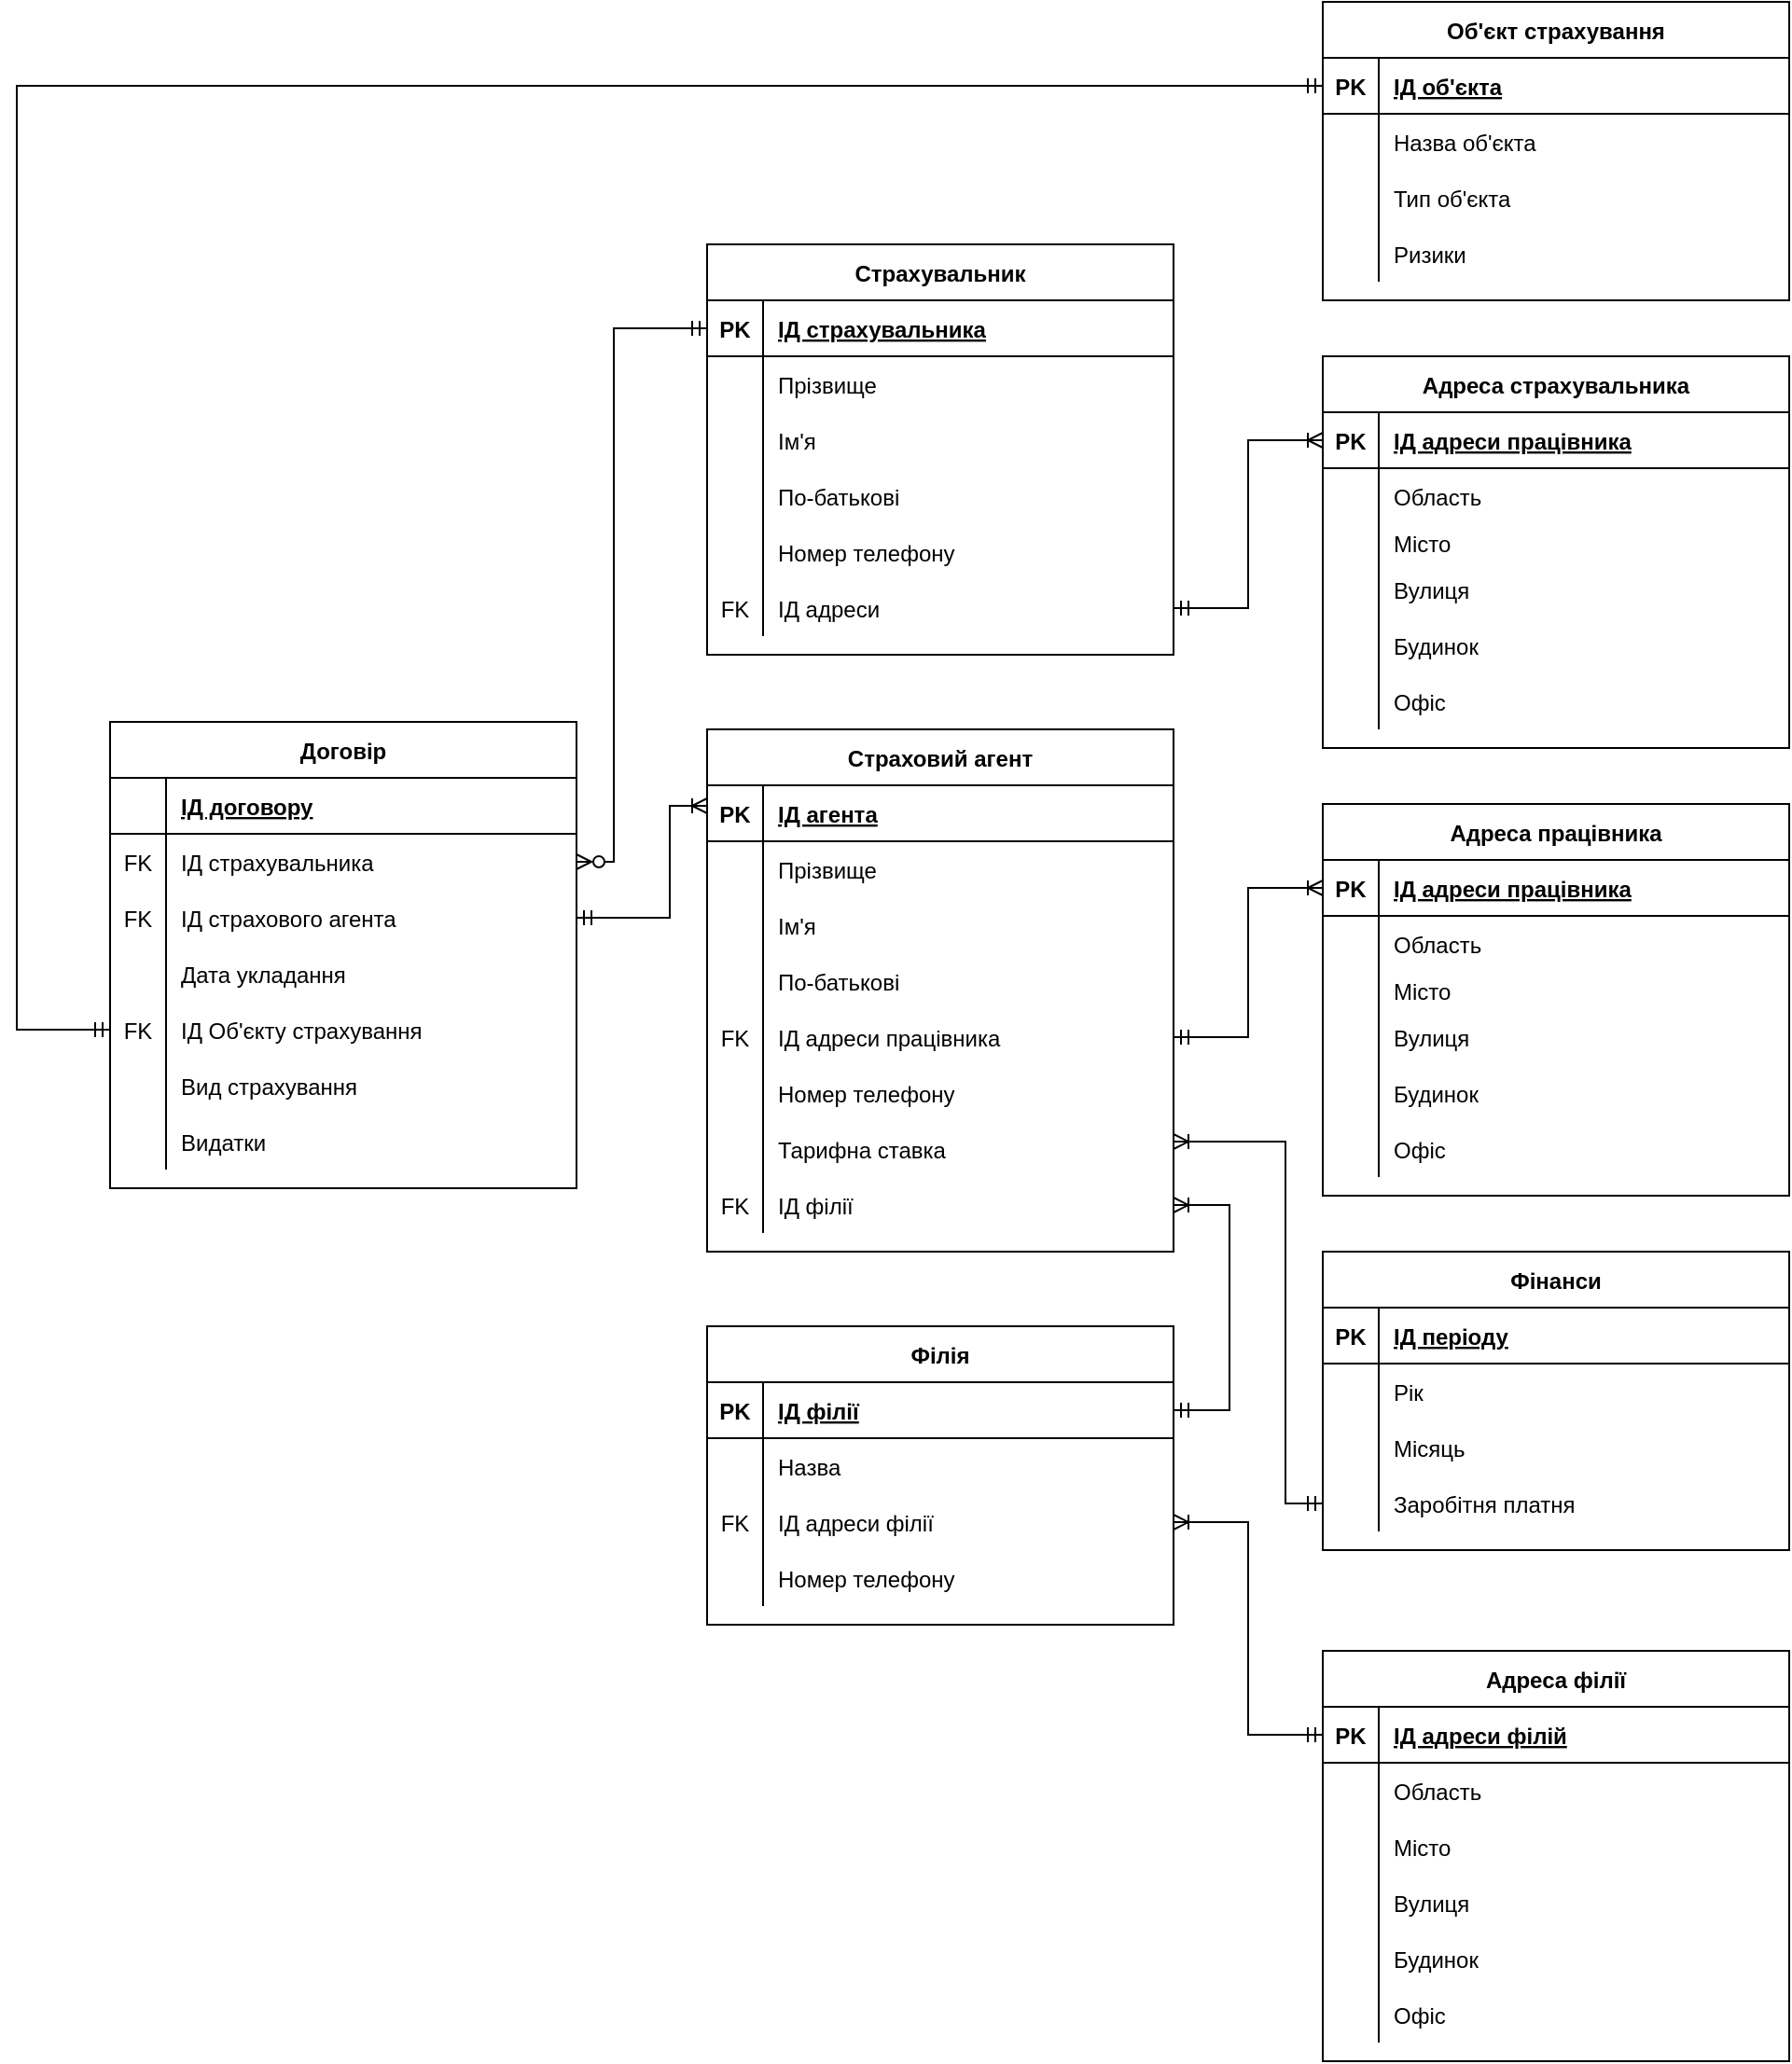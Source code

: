 <mxfile version="20.4.0" type="device"><diagram id="R2lEEEUBdFMjLlhIrx00" name="Page-1"><mxGraphModel dx="1580" dy="1936" grid="1" gridSize="10" guides="1" tooltips="1" connect="1" arrows="1" fold="1" page="1" pageScale="1" pageWidth="850" pageHeight="1100" math="0" shadow="0" extFonts="Permanent Marker^https://fonts.googleapis.com/css?family=Permanent+Marker"><root><mxCell id="0"/><mxCell id="1" parent="0"/><mxCell id="C-vyLk0tnHw3VtMMgP7b-2" value="Страховий агент" style="shape=table;startSize=30;container=1;collapsible=1;childLayout=tableLayout;fixedRows=1;rowLines=0;fontStyle=1;align=center;resizeLast=1;" parent="1" vertex="1"><mxGeometry x="540" y="70" width="250" height="280" as="geometry"><mxRectangle x="300" y="170" width="50" height="40" as="alternateBounds"/></mxGeometry></mxCell><mxCell id="C-vyLk0tnHw3VtMMgP7b-3" value="" style="shape=partialRectangle;collapsible=0;dropTarget=0;pointerEvents=0;fillColor=none;points=[[0,0.5],[1,0.5]];portConstraint=eastwest;top=0;left=0;right=0;bottom=1;" parent="C-vyLk0tnHw3VtMMgP7b-2" vertex="1"><mxGeometry y="30" width="250" height="30" as="geometry"/></mxCell><mxCell id="C-vyLk0tnHw3VtMMgP7b-4" value="PK" style="shape=partialRectangle;overflow=hidden;connectable=0;fillColor=none;top=0;left=0;bottom=0;right=0;fontStyle=1;" parent="C-vyLk0tnHw3VtMMgP7b-3" vertex="1"><mxGeometry width="30" height="30" as="geometry"><mxRectangle width="30" height="30" as="alternateBounds"/></mxGeometry></mxCell><mxCell id="C-vyLk0tnHw3VtMMgP7b-5" value="ІД агента" style="shape=partialRectangle;overflow=hidden;connectable=0;fillColor=none;top=0;left=0;bottom=0;right=0;align=left;spacingLeft=6;fontStyle=5;" parent="C-vyLk0tnHw3VtMMgP7b-3" vertex="1"><mxGeometry x="30" width="220" height="30" as="geometry"><mxRectangle width="220" height="30" as="alternateBounds"/></mxGeometry></mxCell><mxCell id="C-vyLk0tnHw3VtMMgP7b-6" value="" style="shape=partialRectangle;collapsible=0;dropTarget=0;pointerEvents=0;fillColor=none;points=[[0,0.5],[1,0.5]];portConstraint=eastwest;top=0;left=0;right=0;bottom=0;" parent="C-vyLk0tnHw3VtMMgP7b-2" vertex="1"><mxGeometry y="60" width="250" height="30" as="geometry"/></mxCell><mxCell id="C-vyLk0tnHw3VtMMgP7b-7" value="" style="shape=partialRectangle;overflow=hidden;connectable=0;fillColor=none;top=0;left=0;bottom=0;right=0;" parent="C-vyLk0tnHw3VtMMgP7b-6" vertex="1"><mxGeometry width="30" height="30" as="geometry"><mxRectangle width="30" height="30" as="alternateBounds"/></mxGeometry></mxCell><mxCell id="C-vyLk0tnHw3VtMMgP7b-8" value="Прізвище" style="shape=partialRectangle;overflow=hidden;connectable=0;fillColor=none;top=0;left=0;bottom=0;right=0;align=left;spacingLeft=6;" parent="C-vyLk0tnHw3VtMMgP7b-6" vertex="1"><mxGeometry x="30" width="220" height="30" as="geometry"><mxRectangle width="220" height="30" as="alternateBounds"/></mxGeometry></mxCell><mxCell id="l_1MMj7TN2A3CIMLb_2m-116" value="" style="shape=partialRectangle;collapsible=0;dropTarget=0;pointerEvents=0;fillColor=none;points=[[0,0.5],[1,0.5]];portConstraint=eastwest;top=0;left=0;right=0;bottom=0;" parent="C-vyLk0tnHw3VtMMgP7b-2" vertex="1"><mxGeometry y="90" width="250" height="30" as="geometry"/></mxCell><mxCell id="l_1MMj7TN2A3CIMLb_2m-117" value="" style="shape=partialRectangle;overflow=hidden;connectable=0;fillColor=none;top=0;left=0;bottom=0;right=0;" parent="l_1MMj7TN2A3CIMLb_2m-116" vertex="1"><mxGeometry width="30" height="30" as="geometry"><mxRectangle width="30" height="30" as="alternateBounds"/></mxGeometry></mxCell><mxCell id="l_1MMj7TN2A3CIMLb_2m-118" value="Ім'я" style="shape=partialRectangle;overflow=hidden;connectable=0;fillColor=none;top=0;left=0;bottom=0;right=0;align=left;spacingLeft=6;" parent="l_1MMj7TN2A3CIMLb_2m-116" vertex="1"><mxGeometry x="30" width="220" height="30" as="geometry"><mxRectangle width="220" height="30" as="alternateBounds"/></mxGeometry></mxCell><mxCell id="l_1MMj7TN2A3CIMLb_2m-119" value="" style="shape=partialRectangle;collapsible=0;dropTarget=0;pointerEvents=0;fillColor=none;points=[[0,0.5],[1,0.5]];portConstraint=eastwest;top=0;left=0;right=0;bottom=0;" parent="C-vyLk0tnHw3VtMMgP7b-2" vertex="1"><mxGeometry y="120" width="250" height="30" as="geometry"/></mxCell><mxCell id="l_1MMj7TN2A3CIMLb_2m-120" value="" style="shape=partialRectangle;overflow=hidden;connectable=0;fillColor=none;top=0;left=0;bottom=0;right=0;" parent="l_1MMj7TN2A3CIMLb_2m-119" vertex="1"><mxGeometry width="30" height="30" as="geometry"><mxRectangle width="30" height="30" as="alternateBounds"/></mxGeometry></mxCell><mxCell id="l_1MMj7TN2A3CIMLb_2m-121" value="По-батькові" style="shape=partialRectangle;overflow=hidden;connectable=0;fillColor=none;top=0;left=0;bottom=0;right=0;align=left;spacingLeft=6;" parent="l_1MMj7TN2A3CIMLb_2m-119" vertex="1"><mxGeometry x="30" width="220" height="30" as="geometry"><mxRectangle width="220" height="30" as="alternateBounds"/></mxGeometry></mxCell><mxCell id="l_1MMj7TN2A3CIMLb_2m-122" value="" style="shape=partialRectangle;collapsible=0;dropTarget=0;pointerEvents=0;fillColor=none;points=[[0,0.5],[1,0.5]];portConstraint=eastwest;top=0;left=0;right=0;bottom=0;" parent="C-vyLk0tnHw3VtMMgP7b-2" vertex="1"><mxGeometry y="150" width="250" height="30" as="geometry"/></mxCell><mxCell id="l_1MMj7TN2A3CIMLb_2m-123" value="FK" style="shape=partialRectangle;overflow=hidden;connectable=0;fillColor=none;top=0;left=0;bottom=0;right=0;" parent="l_1MMj7TN2A3CIMLb_2m-122" vertex="1"><mxGeometry width="30" height="30" as="geometry"><mxRectangle width="30" height="30" as="alternateBounds"/></mxGeometry></mxCell><mxCell id="l_1MMj7TN2A3CIMLb_2m-124" value="ІД адреси працівника" style="shape=partialRectangle;overflow=hidden;connectable=0;fillColor=none;top=0;left=0;bottom=0;right=0;align=left;spacingLeft=6;" parent="l_1MMj7TN2A3CIMLb_2m-122" vertex="1"><mxGeometry x="30" width="220" height="30" as="geometry"><mxRectangle width="220" height="30" as="alternateBounds"/></mxGeometry></mxCell><mxCell id="l_1MMj7TN2A3CIMLb_2m-125" value="" style="shape=partialRectangle;collapsible=0;dropTarget=0;pointerEvents=0;fillColor=none;points=[[0,0.5],[1,0.5]];portConstraint=eastwest;top=0;left=0;right=0;bottom=0;" parent="C-vyLk0tnHw3VtMMgP7b-2" vertex="1"><mxGeometry y="180" width="250" height="30" as="geometry"/></mxCell><mxCell id="l_1MMj7TN2A3CIMLb_2m-126" value="" style="shape=partialRectangle;overflow=hidden;connectable=0;fillColor=none;top=0;left=0;bottom=0;right=0;" parent="l_1MMj7TN2A3CIMLb_2m-125" vertex="1"><mxGeometry width="30" height="30" as="geometry"><mxRectangle width="30" height="30" as="alternateBounds"/></mxGeometry></mxCell><mxCell id="l_1MMj7TN2A3CIMLb_2m-127" value="Номер телефону" style="shape=partialRectangle;overflow=hidden;connectable=0;fillColor=none;top=0;left=0;bottom=0;right=0;align=left;spacingLeft=6;" parent="l_1MMj7TN2A3CIMLb_2m-125" vertex="1"><mxGeometry x="30" width="220" height="30" as="geometry"><mxRectangle width="220" height="30" as="alternateBounds"/></mxGeometry></mxCell><mxCell id="Uu6t_MIaxiOrGj5fdM8k-4" value="" style="shape=partialRectangle;collapsible=0;dropTarget=0;pointerEvents=0;fillColor=none;points=[[0,0.5],[1,0.5]];portConstraint=eastwest;top=0;left=0;right=0;bottom=0;" parent="C-vyLk0tnHw3VtMMgP7b-2" vertex="1"><mxGeometry y="210" width="250" height="30" as="geometry"/></mxCell><mxCell id="Uu6t_MIaxiOrGj5fdM8k-5" value="" style="shape=partialRectangle;overflow=hidden;connectable=0;fillColor=none;top=0;left=0;bottom=0;right=0;" parent="Uu6t_MIaxiOrGj5fdM8k-4" vertex="1"><mxGeometry width="30" height="30" as="geometry"><mxRectangle width="30" height="30" as="alternateBounds"/></mxGeometry></mxCell><mxCell id="Uu6t_MIaxiOrGj5fdM8k-6" value="Тарифна ставка" style="shape=partialRectangle;overflow=hidden;connectable=0;fillColor=none;top=0;left=0;bottom=0;right=0;align=left;spacingLeft=6;" parent="Uu6t_MIaxiOrGj5fdM8k-4" vertex="1"><mxGeometry x="30" width="220" height="30" as="geometry"><mxRectangle width="220" height="30" as="alternateBounds"/></mxGeometry></mxCell><mxCell id="C-vyLk0tnHw3VtMMgP7b-9" value="" style="shape=partialRectangle;collapsible=0;dropTarget=0;pointerEvents=0;fillColor=none;points=[[0,0.5],[1,0.5]];portConstraint=eastwest;top=0;left=0;right=0;bottom=0;" parent="C-vyLk0tnHw3VtMMgP7b-2" vertex="1"><mxGeometry y="240" width="250" height="30" as="geometry"/></mxCell><mxCell id="C-vyLk0tnHw3VtMMgP7b-10" value="FK" style="shape=partialRectangle;overflow=hidden;connectable=0;fillColor=none;top=0;left=0;bottom=0;right=0;" parent="C-vyLk0tnHw3VtMMgP7b-9" vertex="1"><mxGeometry width="30" height="30" as="geometry"><mxRectangle width="30" height="30" as="alternateBounds"/></mxGeometry></mxCell><mxCell id="C-vyLk0tnHw3VtMMgP7b-11" value="ІД філії" style="shape=partialRectangle;overflow=hidden;connectable=0;fillColor=none;top=0;left=0;bottom=0;right=0;align=left;spacingLeft=6;" parent="C-vyLk0tnHw3VtMMgP7b-9" vertex="1"><mxGeometry x="30" width="220" height="30" as="geometry"><mxRectangle width="220" height="30" as="alternateBounds"/></mxGeometry></mxCell><mxCell id="l_1MMj7TN2A3CIMLb_2m-19" value="Фінанси" style="shape=table;startSize=30;container=1;collapsible=1;childLayout=tableLayout;fixedRows=1;rowLines=0;fontStyle=1;align=center;resizeLast=1;" parent="1" vertex="1"><mxGeometry x="870" y="350" width="250" height="160" as="geometry"><mxRectangle x="300" y="170" width="50" height="40" as="alternateBounds"/></mxGeometry></mxCell><mxCell id="l_1MMj7TN2A3CIMLb_2m-20" value="" style="shape=partialRectangle;collapsible=0;dropTarget=0;pointerEvents=0;fillColor=none;points=[[0,0.5],[1,0.5]];portConstraint=eastwest;top=0;left=0;right=0;bottom=1;" parent="l_1MMj7TN2A3CIMLb_2m-19" vertex="1"><mxGeometry y="30" width="250" height="30" as="geometry"/></mxCell><mxCell id="l_1MMj7TN2A3CIMLb_2m-21" value="PK" style="shape=partialRectangle;overflow=hidden;connectable=0;fillColor=none;top=0;left=0;bottom=0;right=0;fontStyle=1;" parent="l_1MMj7TN2A3CIMLb_2m-20" vertex="1"><mxGeometry width="30" height="30" as="geometry"><mxRectangle width="30" height="30" as="alternateBounds"/></mxGeometry></mxCell><mxCell id="l_1MMj7TN2A3CIMLb_2m-22" value="ІД періоду" style="shape=partialRectangle;overflow=hidden;connectable=0;fillColor=none;top=0;left=0;bottom=0;right=0;align=left;spacingLeft=6;fontStyle=5;" parent="l_1MMj7TN2A3CIMLb_2m-20" vertex="1"><mxGeometry x="30" width="220" height="30" as="geometry"><mxRectangle width="220" height="30" as="alternateBounds"/></mxGeometry></mxCell><mxCell id="l_1MMj7TN2A3CIMLb_2m-23" value="" style="shape=partialRectangle;collapsible=0;dropTarget=0;pointerEvents=0;fillColor=none;points=[[0,0.5],[1,0.5]];portConstraint=eastwest;top=0;left=0;right=0;bottom=0;" parent="l_1MMj7TN2A3CIMLb_2m-19" vertex="1"><mxGeometry y="60" width="250" height="30" as="geometry"/></mxCell><mxCell id="l_1MMj7TN2A3CIMLb_2m-24" value="" style="shape=partialRectangle;overflow=hidden;connectable=0;fillColor=none;top=0;left=0;bottom=0;right=0;" parent="l_1MMj7TN2A3CIMLb_2m-23" vertex="1"><mxGeometry width="30" height="30" as="geometry"><mxRectangle width="30" height="30" as="alternateBounds"/></mxGeometry></mxCell><mxCell id="l_1MMj7TN2A3CIMLb_2m-25" value="Рік" style="shape=partialRectangle;overflow=hidden;connectable=0;fillColor=none;top=0;left=0;bottom=0;right=0;align=left;spacingLeft=6;" parent="l_1MMj7TN2A3CIMLb_2m-23" vertex="1"><mxGeometry x="30" width="220" height="30" as="geometry"><mxRectangle width="220" height="30" as="alternateBounds"/></mxGeometry></mxCell><mxCell id="l_1MMj7TN2A3CIMLb_2m-182" value="" style="shape=partialRectangle;collapsible=0;dropTarget=0;pointerEvents=0;fillColor=none;points=[[0,0.5],[1,0.5]];portConstraint=eastwest;top=0;left=0;right=0;bottom=0;" parent="l_1MMj7TN2A3CIMLb_2m-19" vertex="1"><mxGeometry y="90" width="250" height="30" as="geometry"/></mxCell><mxCell id="l_1MMj7TN2A3CIMLb_2m-183" value="" style="shape=partialRectangle;overflow=hidden;connectable=0;fillColor=none;top=0;left=0;bottom=0;right=0;" parent="l_1MMj7TN2A3CIMLb_2m-182" vertex="1"><mxGeometry width="30" height="30" as="geometry"><mxRectangle width="30" height="30" as="alternateBounds"/></mxGeometry></mxCell><mxCell id="l_1MMj7TN2A3CIMLb_2m-184" value="Місяць" style="shape=partialRectangle;overflow=hidden;connectable=0;fillColor=none;top=0;left=0;bottom=0;right=0;align=left;spacingLeft=6;" parent="l_1MMj7TN2A3CIMLb_2m-182" vertex="1"><mxGeometry x="30" width="220" height="30" as="geometry"><mxRectangle width="220" height="30" as="alternateBounds"/></mxGeometry></mxCell><mxCell id="l_1MMj7TN2A3CIMLb_2m-26" value="" style="shape=partialRectangle;collapsible=0;dropTarget=0;pointerEvents=0;fillColor=none;points=[[0,0.5],[1,0.5]];portConstraint=eastwest;top=0;left=0;right=0;bottom=0;" parent="l_1MMj7TN2A3CIMLb_2m-19" vertex="1"><mxGeometry y="120" width="250" height="30" as="geometry"/></mxCell><mxCell id="l_1MMj7TN2A3CIMLb_2m-27" value="" style="shape=partialRectangle;overflow=hidden;connectable=0;fillColor=none;top=0;left=0;bottom=0;right=0;" parent="l_1MMj7TN2A3CIMLb_2m-26" vertex="1"><mxGeometry width="30" height="30" as="geometry"><mxRectangle width="30" height="30" as="alternateBounds"/></mxGeometry></mxCell><mxCell id="l_1MMj7TN2A3CIMLb_2m-28" value="Заробітня платня" style="shape=partialRectangle;overflow=hidden;connectable=0;fillColor=none;top=0;left=0;bottom=0;right=0;align=left;spacingLeft=6;" parent="l_1MMj7TN2A3CIMLb_2m-26" vertex="1"><mxGeometry x="30" width="220" height="30" as="geometry"><mxRectangle width="220" height="30" as="alternateBounds"/></mxGeometry></mxCell><mxCell id="l_1MMj7TN2A3CIMLb_2m-29" value="Адреса філії" style="shape=table;startSize=30;container=1;collapsible=1;childLayout=tableLayout;fixedRows=1;rowLines=0;fontStyle=1;align=center;resizeLast=1;" parent="1" vertex="1"><mxGeometry x="870" y="564" width="250" height="220" as="geometry"><mxRectangle x="300" y="170" width="50" height="40" as="alternateBounds"/></mxGeometry></mxCell><mxCell id="l_1MMj7TN2A3CIMLb_2m-30" value="" style="shape=partialRectangle;collapsible=0;dropTarget=0;pointerEvents=0;fillColor=none;points=[[0,0.5],[1,0.5]];portConstraint=eastwest;top=0;left=0;right=0;bottom=1;" parent="l_1MMj7TN2A3CIMLb_2m-29" vertex="1"><mxGeometry y="30" width="250" height="30" as="geometry"/></mxCell><mxCell id="l_1MMj7TN2A3CIMLb_2m-31" value="PK" style="shape=partialRectangle;overflow=hidden;connectable=0;fillColor=none;top=0;left=0;bottom=0;right=0;fontStyle=1;" parent="l_1MMj7TN2A3CIMLb_2m-30" vertex="1"><mxGeometry width="30" height="30" as="geometry"><mxRectangle width="30" height="30" as="alternateBounds"/></mxGeometry></mxCell><mxCell id="l_1MMj7TN2A3CIMLb_2m-32" value="ІД адреси філій" style="shape=partialRectangle;overflow=hidden;connectable=0;fillColor=none;top=0;left=0;bottom=0;right=0;align=left;spacingLeft=6;fontStyle=5;" parent="l_1MMj7TN2A3CIMLb_2m-30" vertex="1"><mxGeometry x="30" width="220" height="30" as="geometry"><mxRectangle width="220" height="30" as="alternateBounds"/></mxGeometry></mxCell><mxCell id="l_1MMj7TN2A3CIMLb_2m-173" value="" style="shape=partialRectangle;collapsible=0;dropTarget=0;pointerEvents=0;fillColor=none;points=[[0,0.5],[1,0.5]];portConstraint=eastwest;top=0;left=0;right=0;bottom=0;" parent="l_1MMj7TN2A3CIMLb_2m-29" vertex="1"><mxGeometry y="60" width="250" height="30" as="geometry"/></mxCell><mxCell id="l_1MMj7TN2A3CIMLb_2m-174" value="" style="shape=partialRectangle;overflow=hidden;connectable=0;fillColor=none;top=0;left=0;bottom=0;right=0;" parent="l_1MMj7TN2A3CIMLb_2m-173" vertex="1"><mxGeometry width="30" height="30" as="geometry"><mxRectangle width="30" height="30" as="alternateBounds"/></mxGeometry></mxCell><mxCell id="l_1MMj7TN2A3CIMLb_2m-175" value="Область" style="shape=partialRectangle;overflow=hidden;connectable=0;fillColor=none;top=0;left=0;bottom=0;right=0;align=left;spacingLeft=6;" parent="l_1MMj7TN2A3CIMLb_2m-173" vertex="1"><mxGeometry x="30" width="220" height="30" as="geometry"><mxRectangle width="220" height="30" as="alternateBounds"/></mxGeometry></mxCell><mxCell id="l_1MMj7TN2A3CIMLb_2m-33" value="" style="shape=partialRectangle;collapsible=0;dropTarget=0;pointerEvents=0;fillColor=none;points=[[0,0.5],[1,0.5]];portConstraint=eastwest;top=0;left=0;right=0;bottom=0;" parent="l_1MMj7TN2A3CIMLb_2m-29" vertex="1"><mxGeometry y="90" width="250" height="30" as="geometry"/></mxCell><mxCell id="l_1MMj7TN2A3CIMLb_2m-34" value="" style="shape=partialRectangle;overflow=hidden;connectable=0;fillColor=none;top=0;left=0;bottom=0;right=0;" parent="l_1MMj7TN2A3CIMLb_2m-33" vertex="1"><mxGeometry width="30" height="30" as="geometry"><mxRectangle width="30" height="30" as="alternateBounds"/></mxGeometry></mxCell><mxCell id="l_1MMj7TN2A3CIMLb_2m-35" value="Місто" style="shape=partialRectangle;overflow=hidden;connectable=0;fillColor=none;top=0;left=0;bottom=0;right=0;align=left;spacingLeft=6;" parent="l_1MMj7TN2A3CIMLb_2m-33" vertex="1"><mxGeometry x="30" width="220" height="30" as="geometry"><mxRectangle width="220" height="30" as="alternateBounds"/></mxGeometry></mxCell><mxCell id="l_1MMj7TN2A3CIMLb_2m-152" value="" style="shape=partialRectangle;collapsible=0;dropTarget=0;pointerEvents=0;fillColor=none;points=[[0,0.5],[1,0.5]];portConstraint=eastwest;top=0;left=0;right=0;bottom=0;" parent="l_1MMj7TN2A3CIMLb_2m-29" vertex="1"><mxGeometry y="120" width="250" height="30" as="geometry"/></mxCell><mxCell id="l_1MMj7TN2A3CIMLb_2m-153" value="" style="shape=partialRectangle;overflow=hidden;connectable=0;fillColor=none;top=0;left=0;bottom=0;right=0;" parent="l_1MMj7TN2A3CIMLb_2m-152" vertex="1"><mxGeometry width="30" height="30" as="geometry"><mxRectangle width="30" height="30" as="alternateBounds"/></mxGeometry></mxCell><mxCell id="l_1MMj7TN2A3CIMLb_2m-154" value="Вулиця" style="shape=partialRectangle;overflow=hidden;connectable=0;fillColor=none;top=0;left=0;bottom=0;right=0;align=left;spacingLeft=6;" parent="l_1MMj7TN2A3CIMLb_2m-152" vertex="1"><mxGeometry x="30" width="220" height="30" as="geometry"><mxRectangle width="220" height="30" as="alternateBounds"/></mxGeometry></mxCell><mxCell id="l_1MMj7TN2A3CIMLb_2m-155" value="" style="shape=partialRectangle;collapsible=0;dropTarget=0;pointerEvents=0;fillColor=none;points=[[0,0.5],[1,0.5]];portConstraint=eastwest;top=0;left=0;right=0;bottom=0;" parent="l_1MMj7TN2A3CIMLb_2m-29" vertex="1"><mxGeometry y="150" width="250" height="30" as="geometry"/></mxCell><mxCell id="l_1MMj7TN2A3CIMLb_2m-156" value="" style="shape=partialRectangle;overflow=hidden;connectable=0;fillColor=none;top=0;left=0;bottom=0;right=0;" parent="l_1MMj7TN2A3CIMLb_2m-155" vertex="1"><mxGeometry width="30" height="30" as="geometry"><mxRectangle width="30" height="30" as="alternateBounds"/></mxGeometry></mxCell><mxCell id="l_1MMj7TN2A3CIMLb_2m-157" value="Будинок" style="shape=partialRectangle;overflow=hidden;connectable=0;fillColor=none;top=0;left=0;bottom=0;right=0;align=left;spacingLeft=6;" parent="l_1MMj7TN2A3CIMLb_2m-155" vertex="1"><mxGeometry x="30" width="220" height="30" as="geometry"><mxRectangle width="220" height="30" as="alternateBounds"/></mxGeometry></mxCell><mxCell id="l_1MMj7TN2A3CIMLb_2m-36" value="" style="shape=partialRectangle;collapsible=0;dropTarget=0;pointerEvents=0;fillColor=none;points=[[0,0.5],[1,0.5]];portConstraint=eastwest;top=0;left=0;right=0;bottom=0;" parent="l_1MMj7TN2A3CIMLb_2m-29" vertex="1"><mxGeometry y="180" width="250" height="30" as="geometry"/></mxCell><mxCell id="l_1MMj7TN2A3CIMLb_2m-37" value="" style="shape=partialRectangle;overflow=hidden;connectable=0;fillColor=none;top=0;left=0;bottom=0;right=0;" parent="l_1MMj7TN2A3CIMLb_2m-36" vertex="1"><mxGeometry width="30" height="30" as="geometry"><mxRectangle width="30" height="30" as="alternateBounds"/></mxGeometry></mxCell><mxCell id="l_1MMj7TN2A3CIMLb_2m-38" value="Офіс" style="shape=partialRectangle;overflow=hidden;connectable=0;fillColor=none;top=0;left=0;bottom=0;right=0;align=left;spacingLeft=6;" parent="l_1MMj7TN2A3CIMLb_2m-36" vertex="1"><mxGeometry x="30" width="220" height="30" as="geometry"><mxRectangle width="220" height="30" as="alternateBounds"/></mxGeometry></mxCell><mxCell id="l_1MMj7TN2A3CIMLb_2m-39" value="Страхувальник" style="shape=table;startSize=30;container=1;collapsible=1;childLayout=tableLayout;fixedRows=1;rowLines=0;fontStyle=1;align=center;resizeLast=1;" parent="1" vertex="1"><mxGeometry x="540" y="-190" width="250" height="220" as="geometry"><mxRectangle x="300" y="170" width="50" height="40" as="alternateBounds"/></mxGeometry></mxCell><mxCell id="l_1MMj7TN2A3CIMLb_2m-40" value="" style="shape=partialRectangle;collapsible=0;dropTarget=0;pointerEvents=0;fillColor=none;points=[[0,0.5],[1,0.5]];portConstraint=eastwest;top=0;left=0;right=0;bottom=1;" parent="l_1MMj7TN2A3CIMLb_2m-39" vertex="1"><mxGeometry y="30" width="250" height="30" as="geometry"/></mxCell><mxCell id="l_1MMj7TN2A3CIMLb_2m-41" value="PK" style="shape=partialRectangle;overflow=hidden;connectable=0;fillColor=none;top=0;left=0;bottom=0;right=0;fontStyle=1;" parent="l_1MMj7TN2A3CIMLb_2m-40" vertex="1"><mxGeometry width="30" height="30" as="geometry"><mxRectangle width="30" height="30" as="alternateBounds"/></mxGeometry></mxCell><mxCell id="l_1MMj7TN2A3CIMLb_2m-42" value="ІД страхувальника" style="shape=partialRectangle;overflow=hidden;connectable=0;fillColor=none;top=0;left=0;bottom=0;right=0;align=left;spacingLeft=6;fontStyle=5;" parent="l_1MMj7TN2A3CIMLb_2m-40" vertex="1"><mxGeometry x="30" width="220" height="30" as="geometry"><mxRectangle width="220" height="30" as="alternateBounds"/></mxGeometry></mxCell><mxCell id="l_1MMj7TN2A3CIMLb_2m-43" value="" style="shape=partialRectangle;collapsible=0;dropTarget=0;pointerEvents=0;fillColor=none;points=[[0,0.5],[1,0.5]];portConstraint=eastwest;top=0;left=0;right=0;bottom=0;" parent="l_1MMj7TN2A3CIMLb_2m-39" vertex="1"><mxGeometry y="60" width="250" height="30" as="geometry"/></mxCell><mxCell id="l_1MMj7TN2A3CIMLb_2m-44" value="" style="shape=partialRectangle;overflow=hidden;connectable=0;fillColor=none;top=0;left=0;bottom=0;right=0;" parent="l_1MMj7TN2A3CIMLb_2m-43" vertex="1"><mxGeometry width="30" height="30" as="geometry"><mxRectangle width="30" height="30" as="alternateBounds"/></mxGeometry></mxCell><mxCell id="l_1MMj7TN2A3CIMLb_2m-45" value="Прізвище" style="shape=partialRectangle;overflow=hidden;connectable=0;fillColor=none;top=0;left=0;bottom=0;right=0;align=left;spacingLeft=6;" parent="l_1MMj7TN2A3CIMLb_2m-43" vertex="1"><mxGeometry x="30" width="220" height="30" as="geometry"><mxRectangle width="220" height="30" as="alternateBounds"/></mxGeometry></mxCell><mxCell id="l_1MMj7TN2A3CIMLb_2m-46" value="" style="shape=partialRectangle;collapsible=0;dropTarget=0;pointerEvents=0;fillColor=none;points=[[0,0.5],[1,0.5]];portConstraint=eastwest;top=0;left=0;right=0;bottom=0;" parent="l_1MMj7TN2A3CIMLb_2m-39" vertex="1"><mxGeometry y="90" width="250" height="30" as="geometry"/></mxCell><mxCell id="l_1MMj7TN2A3CIMLb_2m-47" value="" style="shape=partialRectangle;overflow=hidden;connectable=0;fillColor=none;top=0;left=0;bottom=0;right=0;" parent="l_1MMj7TN2A3CIMLb_2m-46" vertex="1"><mxGeometry width="30" height="30" as="geometry"><mxRectangle width="30" height="30" as="alternateBounds"/></mxGeometry></mxCell><mxCell id="l_1MMj7TN2A3CIMLb_2m-48" value="Ім'я" style="shape=partialRectangle;overflow=hidden;connectable=0;fillColor=none;top=0;left=0;bottom=0;right=0;align=left;spacingLeft=6;" parent="l_1MMj7TN2A3CIMLb_2m-46" vertex="1"><mxGeometry x="30" width="220" height="30" as="geometry"><mxRectangle width="220" height="30" as="alternateBounds"/></mxGeometry></mxCell><mxCell id="l_1MMj7TN2A3CIMLb_2m-92" value="" style="shape=partialRectangle;collapsible=0;dropTarget=0;pointerEvents=0;fillColor=none;points=[[0,0.5],[1,0.5]];portConstraint=eastwest;top=0;left=0;right=0;bottom=0;" parent="l_1MMj7TN2A3CIMLb_2m-39" vertex="1"><mxGeometry y="120" width="250" height="30" as="geometry"/></mxCell><mxCell id="l_1MMj7TN2A3CIMLb_2m-93" value="" style="shape=partialRectangle;overflow=hidden;connectable=0;fillColor=none;top=0;left=0;bottom=0;right=0;" parent="l_1MMj7TN2A3CIMLb_2m-92" vertex="1"><mxGeometry width="30" height="30" as="geometry"><mxRectangle width="30" height="30" as="alternateBounds"/></mxGeometry></mxCell><mxCell id="l_1MMj7TN2A3CIMLb_2m-94" value="По-батькові" style="shape=partialRectangle;overflow=hidden;connectable=0;fillColor=none;top=0;left=0;bottom=0;right=0;align=left;spacingLeft=6;" parent="l_1MMj7TN2A3CIMLb_2m-92" vertex="1"><mxGeometry x="30" width="220" height="30" as="geometry"><mxRectangle width="220" height="30" as="alternateBounds"/></mxGeometry></mxCell><mxCell id="Nh85Nn00GDhtQBYVVUb_-26" value="" style="shape=partialRectangle;collapsible=0;dropTarget=0;pointerEvents=0;fillColor=none;points=[[0,0.5],[1,0.5]];portConstraint=eastwest;top=0;left=0;right=0;bottom=0;" vertex="1" parent="l_1MMj7TN2A3CIMLb_2m-39"><mxGeometry y="150" width="250" height="30" as="geometry"/></mxCell><mxCell id="Nh85Nn00GDhtQBYVVUb_-27" value="" style="shape=partialRectangle;overflow=hidden;connectable=0;fillColor=none;top=0;left=0;bottom=0;right=0;" vertex="1" parent="Nh85Nn00GDhtQBYVVUb_-26"><mxGeometry width="30" height="30" as="geometry"><mxRectangle width="30" height="30" as="alternateBounds"/></mxGeometry></mxCell><mxCell id="Nh85Nn00GDhtQBYVVUb_-28" value="Номер телефону" style="shape=partialRectangle;overflow=hidden;connectable=0;fillColor=none;top=0;left=0;bottom=0;right=0;align=left;spacingLeft=6;" vertex="1" parent="Nh85Nn00GDhtQBYVVUb_-26"><mxGeometry x="30" width="220" height="30" as="geometry"><mxRectangle width="220" height="30" as="alternateBounds"/></mxGeometry></mxCell><mxCell id="Nh85Nn00GDhtQBYVVUb_-29" value="" style="shape=partialRectangle;collapsible=0;dropTarget=0;pointerEvents=0;fillColor=none;points=[[0,0.5],[1,0.5]];portConstraint=eastwest;top=0;left=0;right=0;bottom=0;" vertex="1" parent="l_1MMj7TN2A3CIMLb_2m-39"><mxGeometry y="180" width="250" height="30" as="geometry"/></mxCell><mxCell id="Nh85Nn00GDhtQBYVVUb_-30" value="FK" style="shape=partialRectangle;overflow=hidden;connectable=0;fillColor=none;top=0;left=0;bottom=0;right=0;" vertex="1" parent="Nh85Nn00GDhtQBYVVUb_-29"><mxGeometry width="30" height="30" as="geometry"><mxRectangle width="30" height="30" as="alternateBounds"/></mxGeometry></mxCell><mxCell id="Nh85Nn00GDhtQBYVVUb_-31" value="ІД адреси" style="shape=partialRectangle;overflow=hidden;connectable=0;fillColor=none;top=0;left=0;bottom=0;right=0;align=left;spacingLeft=6;" vertex="1" parent="Nh85Nn00GDhtQBYVVUb_-29"><mxGeometry x="30" width="220" height="30" as="geometry"><mxRectangle width="220" height="30" as="alternateBounds"/></mxGeometry></mxCell><mxCell id="l_1MMj7TN2A3CIMLb_2m-59" value="Філія" style="shape=table;startSize=30;container=1;collapsible=1;childLayout=tableLayout;fixedRows=1;rowLines=0;fontStyle=1;align=center;resizeLast=1;" parent="1" vertex="1"><mxGeometry x="540" y="390" width="250" height="160" as="geometry"><mxRectangle x="300" y="170" width="50" height="40" as="alternateBounds"/></mxGeometry></mxCell><mxCell id="l_1MMj7TN2A3CIMLb_2m-60" value="" style="shape=partialRectangle;collapsible=0;dropTarget=0;pointerEvents=0;fillColor=none;points=[[0,0.5],[1,0.5]];portConstraint=eastwest;top=0;left=0;right=0;bottom=1;" parent="l_1MMj7TN2A3CIMLb_2m-59" vertex="1"><mxGeometry y="30" width="250" height="30" as="geometry"/></mxCell><mxCell id="l_1MMj7TN2A3CIMLb_2m-61" value="PK" style="shape=partialRectangle;overflow=hidden;connectable=0;fillColor=none;top=0;left=0;bottom=0;right=0;fontStyle=1;" parent="l_1MMj7TN2A3CIMLb_2m-60" vertex="1"><mxGeometry width="30" height="30" as="geometry"><mxRectangle width="30" height="30" as="alternateBounds"/></mxGeometry></mxCell><mxCell id="l_1MMj7TN2A3CIMLb_2m-62" value="ІД філії" style="shape=partialRectangle;overflow=hidden;connectable=0;fillColor=none;top=0;left=0;bottom=0;right=0;align=left;spacingLeft=6;fontStyle=5;" parent="l_1MMj7TN2A3CIMLb_2m-60" vertex="1"><mxGeometry x="30" width="220" height="30" as="geometry"><mxRectangle width="220" height="30" as="alternateBounds"/></mxGeometry></mxCell><mxCell id="l_1MMj7TN2A3CIMLb_2m-63" value="" style="shape=partialRectangle;collapsible=0;dropTarget=0;pointerEvents=0;fillColor=none;points=[[0,0.5],[1,0.5]];portConstraint=eastwest;top=0;left=0;right=0;bottom=0;" parent="l_1MMj7TN2A3CIMLb_2m-59" vertex="1"><mxGeometry y="60" width="250" height="30" as="geometry"/></mxCell><mxCell id="l_1MMj7TN2A3CIMLb_2m-64" value="" style="shape=partialRectangle;overflow=hidden;connectable=0;fillColor=none;top=0;left=0;bottom=0;right=0;" parent="l_1MMj7TN2A3CIMLb_2m-63" vertex="1"><mxGeometry width="30" height="30" as="geometry"><mxRectangle width="30" height="30" as="alternateBounds"/></mxGeometry></mxCell><mxCell id="l_1MMj7TN2A3CIMLb_2m-65" value="Назва" style="shape=partialRectangle;overflow=hidden;connectable=0;fillColor=none;top=0;left=0;bottom=0;right=0;align=left;spacingLeft=6;" parent="l_1MMj7TN2A3CIMLb_2m-63" vertex="1"><mxGeometry x="30" width="220" height="30" as="geometry"><mxRectangle width="220" height="30" as="alternateBounds"/></mxGeometry></mxCell><mxCell id="l_1MMj7TN2A3CIMLb_2m-66" value="" style="shape=partialRectangle;collapsible=0;dropTarget=0;pointerEvents=0;fillColor=none;points=[[0,0.5],[1,0.5]];portConstraint=eastwest;top=0;left=0;right=0;bottom=0;" parent="l_1MMj7TN2A3CIMLb_2m-59" vertex="1"><mxGeometry y="90" width="250" height="30" as="geometry"/></mxCell><mxCell id="l_1MMj7TN2A3CIMLb_2m-67" value="FK" style="shape=partialRectangle;overflow=hidden;connectable=0;fillColor=none;top=0;left=0;bottom=0;right=0;" parent="l_1MMj7TN2A3CIMLb_2m-66" vertex="1"><mxGeometry width="30" height="30" as="geometry"><mxRectangle width="30" height="30" as="alternateBounds"/></mxGeometry></mxCell><mxCell id="l_1MMj7TN2A3CIMLb_2m-68" value="ІД адреси філії" style="shape=partialRectangle;overflow=hidden;connectable=0;fillColor=none;top=0;left=0;bottom=0;right=0;align=left;spacingLeft=6;" parent="l_1MMj7TN2A3CIMLb_2m-66" vertex="1"><mxGeometry x="30" width="220" height="30" as="geometry"><mxRectangle width="220" height="30" as="alternateBounds"/></mxGeometry></mxCell><mxCell id="l_1MMj7TN2A3CIMLb_2m-89" value="" style="shape=partialRectangle;collapsible=0;dropTarget=0;pointerEvents=0;fillColor=none;points=[[0,0.5],[1,0.5]];portConstraint=eastwest;top=0;left=0;right=0;bottom=0;" parent="l_1MMj7TN2A3CIMLb_2m-59" vertex="1"><mxGeometry y="120" width="250" height="30" as="geometry"/></mxCell><mxCell id="l_1MMj7TN2A3CIMLb_2m-90" value="" style="shape=partialRectangle;overflow=hidden;connectable=0;fillColor=none;top=0;left=0;bottom=0;right=0;" parent="l_1MMj7TN2A3CIMLb_2m-89" vertex="1"><mxGeometry width="30" height="30" as="geometry"><mxRectangle width="30" height="30" as="alternateBounds"/></mxGeometry></mxCell><mxCell id="l_1MMj7TN2A3CIMLb_2m-91" value="Номер телефону" style="shape=partialRectangle;overflow=hidden;connectable=0;fillColor=none;top=0;left=0;bottom=0;right=0;align=left;spacingLeft=6;" parent="l_1MMj7TN2A3CIMLb_2m-89" vertex="1"><mxGeometry x="30" width="220" height="30" as="geometry"><mxRectangle width="220" height="30" as="alternateBounds"/></mxGeometry></mxCell><mxCell id="l_1MMj7TN2A3CIMLb_2m-69" value="Договір" style="shape=table;startSize=30;container=1;collapsible=1;childLayout=tableLayout;fixedRows=1;rowLines=0;fontStyle=1;align=center;resizeLast=1;" parent="1" vertex="1"><mxGeometry x="220" y="66" width="250" height="250" as="geometry"><mxRectangle x="300" y="170" width="50" height="40" as="alternateBounds"/></mxGeometry></mxCell><mxCell id="l_1MMj7TN2A3CIMLb_2m-70" value="" style="shape=partialRectangle;collapsible=0;dropTarget=0;pointerEvents=0;fillColor=none;points=[[0,0.5],[1,0.5]];portConstraint=eastwest;top=0;left=0;right=0;bottom=1;" parent="l_1MMj7TN2A3CIMLb_2m-69" vertex="1"><mxGeometry y="30" width="250" height="30" as="geometry"/></mxCell><mxCell id="l_1MMj7TN2A3CIMLb_2m-71" value="" style="shape=partialRectangle;overflow=hidden;connectable=0;fillColor=none;top=0;left=0;bottom=0;right=0;fontStyle=1;" parent="l_1MMj7TN2A3CIMLb_2m-70" vertex="1"><mxGeometry width="30" height="30" as="geometry"><mxRectangle width="30" height="30" as="alternateBounds"/></mxGeometry></mxCell><mxCell id="l_1MMj7TN2A3CIMLb_2m-72" value="ІД договору" style="shape=partialRectangle;overflow=hidden;connectable=0;fillColor=none;top=0;left=0;bottom=0;right=0;align=left;spacingLeft=6;fontStyle=5;" parent="l_1MMj7TN2A3CIMLb_2m-70" vertex="1"><mxGeometry x="30" width="220" height="30" as="geometry"><mxRectangle width="220" height="30" as="alternateBounds"/></mxGeometry></mxCell><mxCell id="l_1MMj7TN2A3CIMLb_2m-73" value="" style="shape=partialRectangle;collapsible=0;dropTarget=0;pointerEvents=0;fillColor=none;points=[[0,0.5],[1,0.5]];portConstraint=eastwest;top=0;left=0;right=0;bottom=0;" parent="l_1MMj7TN2A3CIMLb_2m-69" vertex="1"><mxGeometry y="60" width="250" height="30" as="geometry"/></mxCell><mxCell id="l_1MMj7TN2A3CIMLb_2m-74" value="FK" style="shape=partialRectangle;overflow=hidden;connectable=0;fillColor=none;top=0;left=0;bottom=0;right=0;" parent="l_1MMj7TN2A3CIMLb_2m-73" vertex="1"><mxGeometry width="30" height="30" as="geometry"><mxRectangle width="30" height="30" as="alternateBounds"/></mxGeometry></mxCell><mxCell id="l_1MMj7TN2A3CIMLb_2m-75" value="ІД страхувальника" style="shape=partialRectangle;overflow=hidden;connectable=0;fillColor=none;top=0;left=0;bottom=0;right=0;align=left;spacingLeft=6;" parent="l_1MMj7TN2A3CIMLb_2m-73" vertex="1"><mxGeometry x="30" width="220" height="30" as="geometry"><mxRectangle width="220" height="30" as="alternateBounds"/></mxGeometry></mxCell><mxCell id="l_1MMj7TN2A3CIMLb_2m-101" value="" style="shape=partialRectangle;collapsible=0;dropTarget=0;pointerEvents=0;fillColor=none;points=[[0,0.5],[1,0.5]];portConstraint=eastwest;top=0;left=0;right=0;bottom=0;" parent="l_1MMj7TN2A3CIMLb_2m-69" vertex="1"><mxGeometry y="90" width="250" height="30" as="geometry"/></mxCell><mxCell id="l_1MMj7TN2A3CIMLb_2m-102" value="FK" style="shape=partialRectangle;overflow=hidden;connectable=0;fillColor=none;top=0;left=0;bottom=0;right=0;" parent="l_1MMj7TN2A3CIMLb_2m-101" vertex="1"><mxGeometry width="30" height="30" as="geometry"><mxRectangle width="30" height="30" as="alternateBounds"/></mxGeometry></mxCell><mxCell id="l_1MMj7TN2A3CIMLb_2m-103" value="ІД страхового агента" style="shape=partialRectangle;overflow=hidden;connectable=0;fillColor=none;top=0;left=0;bottom=0;right=0;align=left;spacingLeft=6;" parent="l_1MMj7TN2A3CIMLb_2m-101" vertex="1"><mxGeometry x="30" width="220" height="30" as="geometry"><mxRectangle width="220" height="30" as="alternateBounds"/></mxGeometry></mxCell><mxCell id="l_1MMj7TN2A3CIMLb_2m-98" value="" style="shape=partialRectangle;collapsible=0;dropTarget=0;pointerEvents=0;fillColor=none;points=[[0,0.5],[1,0.5]];portConstraint=eastwest;top=0;left=0;right=0;bottom=0;" parent="l_1MMj7TN2A3CIMLb_2m-69" vertex="1"><mxGeometry y="120" width="250" height="30" as="geometry"/></mxCell><mxCell id="l_1MMj7TN2A3CIMLb_2m-99" value="" style="shape=partialRectangle;overflow=hidden;connectable=0;fillColor=none;top=0;left=0;bottom=0;right=0;" parent="l_1MMj7TN2A3CIMLb_2m-98" vertex="1"><mxGeometry width="30" height="30" as="geometry"><mxRectangle width="30" height="30" as="alternateBounds"/></mxGeometry></mxCell><mxCell id="l_1MMj7TN2A3CIMLb_2m-100" value="Дата укладання" style="shape=partialRectangle;overflow=hidden;connectable=0;fillColor=none;top=0;left=0;bottom=0;right=0;align=left;spacingLeft=6;" parent="l_1MMj7TN2A3CIMLb_2m-98" vertex="1"><mxGeometry x="30" width="220" height="30" as="geometry"><mxRectangle width="220" height="30" as="alternateBounds"/></mxGeometry></mxCell><mxCell id="l_1MMj7TN2A3CIMLb_2m-176" value="" style="shape=partialRectangle;collapsible=0;dropTarget=0;pointerEvents=0;fillColor=none;points=[[0,0.5],[1,0.5]];portConstraint=eastwest;top=0;left=0;right=0;bottom=0;" parent="l_1MMj7TN2A3CIMLb_2m-69" vertex="1"><mxGeometry y="150" width="250" height="30" as="geometry"/></mxCell><mxCell id="l_1MMj7TN2A3CIMLb_2m-177" value="FK" style="shape=partialRectangle;overflow=hidden;connectable=0;fillColor=none;top=0;left=0;bottom=0;right=0;" parent="l_1MMj7TN2A3CIMLb_2m-176" vertex="1"><mxGeometry width="30" height="30" as="geometry"><mxRectangle width="30" height="30" as="alternateBounds"/></mxGeometry></mxCell><mxCell id="l_1MMj7TN2A3CIMLb_2m-178" value="ІД Об'єкту страхування" style="shape=partialRectangle;overflow=hidden;connectable=0;fillColor=none;top=0;left=0;bottom=0;right=0;align=left;spacingLeft=6;" parent="l_1MMj7TN2A3CIMLb_2m-176" vertex="1"><mxGeometry x="30" width="220" height="30" as="geometry"><mxRectangle width="220" height="30" as="alternateBounds"/></mxGeometry></mxCell><mxCell id="l_1MMj7TN2A3CIMLb_2m-104" value="" style="shape=partialRectangle;collapsible=0;dropTarget=0;pointerEvents=0;fillColor=none;points=[[0,0.5],[1,0.5]];portConstraint=eastwest;top=0;left=0;right=0;bottom=0;" parent="l_1MMj7TN2A3CIMLb_2m-69" vertex="1"><mxGeometry y="180" width="250" height="30" as="geometry"/></mxCell><mxCell id="l_1MMj7TN2A3CIMLb_2m-105" value="" style="shape=partialRectangle;overflow=hidden;connectable=0;fillColor=none;top=0;left=0;bottom=0;right=0;" parent="l_1MMj7TN2A3CIMLb_2m-104" vertex="1"><mxGeometry width="30" height="30" as="geometry"><mxRectangle width="30" height="30" as="alternateBounds"/></mxGeometry></mxCell><mxCell id="l_1MMj7TN2A3CIMLb_2m-106" value="Вид страхування" style="shape=partialRectangle;overflow=hidden;connectable=0;fillColor=none;top=0;left=0;bottom=0;right=0;align=left;spacingLeft=6;" parent="l_1MMj7TN2A3CIMLb_2m-104" vertex="1"><mxGeometry x="30" width="220" height="30" as="geometry"><mxRectangle width="220" height="30" as="alternateBounds"/></mxGeometry></mxCell><mxCell id="l_1MMj7TN2A3CIMLb_2m-76" value="" style="shape=partialRectangle;collapsible=0;dropTarget=0;pointerEvents=0;fillColor=none;points=[[0,0.5],[1,0.5]];portConstraint=eastwest;top=0;left=0;right=0;bottom=0;" parent="l_1MMj7TN2A3CIMLb_2m-69" vertex="1"><mxGeometry y="210" width="250" height="30" as="geometry"/></mxCell><mxCell id="l_1MMj7TN2A3CIMLb_2m-77" value="" style="shape=partialRectangle;overflow=hidden;connectable=0;fillColor=none;top=0;left=0;bottom=0;right=0;" parent="l_1MMj7TN2A3CIMLb_2m-76" vertex="1"><mxGeometry width="30" height="30" as="geometry"><mxRectangle width="30" height="30" as="alternateBounds"/></mxGeometry></mxCell><mxCell id="l_1MMj7TN2A3CIMLb_2m-78" value="Видатки" style="shape=partialRectangle;overflow=hidden;connectable=0;fillColor=none;top=0;left=0;bottom=0;right=0;align=left;spacingLeft=6;" parent="l_1MMj7TN2A3CIMLb_2m-76" vertex="1"><mxGeometry x="30" width="220" height="30" as="geometry"><mxRectangle width="220" height="30" as="alternateBounds"/></mxGeometry></mxCell><mxCell id="l_1MMj7TN2A3CIMLb_2m-187" style="edgeStyle=orthogonalEdgeStyle;rounded=0;orthogonalLoop=1;jettySize=auto;html=1;exitX=1;exitY=0.5;exitDx=0;exitDy=0;startArrow=ERoneToMany;startFill=0;endArrow=ERmandOne;endFill=0;entryX=0;entryY=0.5;entryDx=0;entryDy=0;" parent="1" source="l_1MMj7TN2A3CIMLb_2m-66" target="l_1MMj7TN2A3CIMLb_2m-30" edge="1"><mxGeometry relative="1" as="geometry"><Array as="points"><mxPoint x="830" y="495"/><mxPoint x="830" y="609"/></Array></mxGeometry></mxCell><mxCell id="l_1MMj7TN2A3CIMLb_2m-189" style="edgeStyle=orthogonalEdgeStyle;rounded=0;orthogonalLoop=1;jettySize=auto;html=1;entryX=1;entryY=0.5;entryDx=0;entryDy=0;startArrow=ERmandOne;startFill=0;endArrow=ERzeroToMany;endFill=0;exitX=0;exitY=0.5;exitDx=0;exitDy=0;" parent="1" source="l_1MMj7TN2A3CIMLb_2m-40" target="l_1MMj7TN2A3CIMLb_2m-73" edge="1"><mxGeometry relative="1" as="geometry"><Array as="points"><mxPoint x="490" y="-145"/><mxPoint x="490" y="141"/></Array></mxGeometry></mxCell><mxCell id="l_1MMj7TN2A3CIMLb_2m-191" style="edgeStyle=orthogonalEdgeStyle;rounded=0;orthogonalLoop=1;jettySize=auto;html=1;startArrow=ERmandOne;startFill=0;endArrow=ERmandOne;endFill=0;entryX=0;entryY=0.5;entryDx=0;entryDy=0;" parent="1" source="l_1MMj7TN2A3CIMLb_2m-176" target="l_1MMj7TN2A3CIMLb_2m-80" edge="1"><mxGeometry relative="1" as="geometry"><Array as="points"><mxPoint x="170" y="231"/><mxPoint x="170" y="-275"/></Array></mxGeometry></mxCell><mxCell id="l_1MMj7TN2A3CIMLb_2m-192" style="edgeStyle=orthogonalEdgeStyle;rounded=0;orthogonalLoop=1;jettySize=auto;html=1;startArrow=ERoneToMany;startFill=0;endArrow=ERmandOne;endFill=0;exitX=1;exitY=0.5;exitDx=0;exitDy=0;" parent="1" source="C-vyLk0tnHw3VtMMgP7b-9" target="l_1MMj7TN2A3CIMLb_2m-60" edge="1"><mxGeometry relative="1" as="geometry"><Array as="points"><mxPoint x="820" y="325"/><mxPoint x="820" y="435"/></Array><mxPoint x="820" y="330" as="sourcePoint"/><mxPoint x="820" y="430" as="targetPoint"/></mxGeometry></mxCell><mxCell id="l_1MMj7TN2A3CIMLb_2m-195" style="edgeStyle=orthogonalEdgeStyle;rounded=0;orthogonalLoop=1;jettySize=auto;html=1;startArrow=ERoneToMany;startFill=0;endArrow=ERmandOne;endFill=0;entryX=0;entryY=0.5;entryDx=0;entryDy=0;exitX=1;exitY=0.5;exitDx=0;exitDy=0;" parent="1" target="l_1MMj7TN2A3CIMLb_2m-26" edge="1"><mxGeometry relative="1" as="geometry"><mxPoint x="790" y="291" as="sourcePoint"/><Array as="points"><mxPoint x="850" y="291"/><mxPoint x="850" y="485"/></Array><mxPoint x="760" y="736" as="targetPoint"/></mxGeometry></mxCell><mxCell id="l_1MMj7TN2A3CIMLb_2m-196" value="Адреса працівника" style="shape=table;startSize=30;container=1;collapsible=1;childLayout=tableLayout;fixedRows=1;rowLines=0;fontStyle=1;align=center;resizeLast=1;" parent="1" vertex="1"><mxGeometry x="870" y="110" width="250" height="210" as="geometry"><mxRectangle x="300" y="170" width="50" height="40" as="alternateBounds"/></mxGeometry></mxCell><mxCell id="l_1MMj7TN2A3CIMLb_2m-197" value="" style="shape=partialRectangle;collapsible=0;dropTarget=0;pointerEvents=0;fillColor=none;points=[[0,0.5],[1,0.5]];portConstraint=eastwest;top=0;left=0;right=0;bottom=1;" parent="l_1MMj7TN2A3CIMLb_2m-196" vertex="1"><mxGeometry y="30" width="250" height="30" as="geometry"/></mxCell><mxCell id="l_1MMj7TN2A3CIMLb_2m-198" value="PK" style="shape=partialRectangle;overflow=hidden;connectable=0;fillColor=none;top=0;left=0;bottom=0;right=0;fontStyle=1;" parent="l_1MMj7TN2A3CIMLb_2m-197" vertex="1"><mxGeometry width="30" height="30" as="geometry"><mxRectangle width="30" height="30" as="alternateBounds"/></mxGeometry></mxCell><mxCell id="l_1MMj7TN2A3CIMLb_2m-199" value="ІД адреси працівника" style="shape=partialRectangle;overflow=hidden;connectable=0;fillColor=none;top=0;left=0;bottom=0;right=0;align=left;spacingLeft=6;fontStyle=5;" parent="l_1MMj7TN2A3CIMLb_2m-197" vertex="1"><mxGeometry x="30" width="220" height="30" as="geometry"><mxRectangle width="220" height="30" as="alternateBounds"/></mxGeometry></mxCell><mxCell id="l_1MMj7TN2A3CIMLb_2m-200" value="" style="shape=partialRectangle;collapsible=0;dropTarget=0;pointerEvents=0;fillColor=none;points=[[0,0.5],[1,0.5]];portConstraint=eastwest;top=0;left=0;right=0;bottom=0;" parent="l_1MMj7TN2A3CIMLb_2m-196" vertex="1"><mxGeometry y="60" width="250" height="30" as="geometry"/></mxCell><mxCell id="l_1MMj7TN2A3CIMLb_2m-201" value="" style="shape=partialRectangle;overflow=hidden;connectable=0;fillColor=none;top=0;left=0;bottom=0;right=0;" parent="l_1MMj7TN2A3CIMLb_2m-200" vertex="1"><mxGeometry width="30" height="30" as="geometry"><mxRectangle width="30" height="30" as="alternateBounds"/></mxGeometry></mxCell><mxCell id="l_1MMj7TN2A3CIMLb_2m-202" value="Область" style="shape=partialRectangle;overflow=hidden;connectable=0;fillColor=none;top=0;left=0;bottom=0;right=0;align=left;spacingLeft=6;" parent="l_1MMj7TN2A3CIMLb_2m-200" vertex="1"><mxGeometry x="30" width="220" height="30" as="geometry"><mxRectangle width="220" height="30" as="alternateBounds"/></mxGeometry></mxCell><mxCell id="l_1MMj7TN2A3CIMLb_2m-203" value="" style="shape=partialRectangle;collapsible=0;dropTarget=0;pointerEvents=0;fillColor=none;points=[[0,0.5],[1,0.5]];portConstraint=eastwest;top=0;left=0;right=0;bottom=0;" parent="l_1MMj7TN2A3CIMLb_2m-196" vertex="1"><mxGeometry y="90" width="250" height="20" as="geometry"/></mxCell><mxCell id="l_1MMj7TN2A3CIMLb_2m-204" value="" style="shape=partialRectangle;overflow=hidden;connectable=0;fillColor=none;top=0;left=0;bottom=0;right=0;" parent="l_1MMj7TN2A3CIMLb_2m-203" vertex="1"><mxGeometry width="30" height="20" as="geometry"><mxRectangle width="30" height="20" as="alternateBounds"/></mxGeometry></mxCell><mxCell id="l_1MMj7TN2A3CIMLb_2m-205" value="Місто" style="shape=partialRectangle;overflow=hidden;connectable=0;fillColor=none;top=0;left=0;bottom=0;right=0;align=left;spacingLeft=6;" parent="l_1MMj7TN2A3CIMLb_2m-203" vertex="1"><mxGeometry x="30" width="220" height="20" as="geometry"><mxRectangle width="220" height="20" as="alternateBounds"/></mxGeometry></mxCell><mxCell id="l_1MMj7TN2A3CIMLb_2m-206" value="" style="shape=partialRectangle;collapsible=0;dropTarget=0;pointerEvents=0;fillColor=none;points=[[0,0.5],[1,0.5]];portConstraint=eastwest;top=0;left=0;right=0;bottom=0;" parent="l_1MMj7TN2A3CIMLb_2m-196" vertex="1"><mxGeometry y="110" width="250" height="30" as="geometry"/></mxCell><mxCell id="l_1MMj7TN2A3CIMLb_2m-207" value="" style="shape=partialRectangle;overflow=hidden;connectable=0;fillColor=none;top=0;left=0;bottom=0;right=0;" parent="l_1MMj7TN2A3CIMLb_2m-206" vertex="1"><mxGeometry width="30" height="30" as="geometry"><mxRectangle width="30" height="30" as="alternateBounds"/></mxGeometry></mxCell><mxCell id="l_1MMj7TN2A3CIMLb_2m-208" value="Вулиця" style="shape=partialRectangle;overflow=hidden;connectable=0;fillColor=none;top=0;left=0;bottom=0;right=0;align=left;spacingLeft=6;" parent="l_1MMj7TN2A3CIMLb_2m-206" vertex="1"><mxGeometry x="30" width="220" height="30" as="geometry"><mxRectangle width="220" height="30" as="alternateBounds"/></mxGeometry></mxCell><mxCell id="l_1MMj7TN2A3CIMLb_2m-209" value="" style="shape=partialRectangle;collapsible=0;dropTarget=0;pointerEvents=0;fillColor=none;points=[[0,0.5],[1,0.5]];portConstraint=eastwest;top=0;left=0;right=0;bottom=0;" parent="l_1MMj7TN2A3CIMLb_2m-196" vertex="1"><mxGeometry y="140" width="250" height="30" as="geometry"/></mxCell><mxCell id="l_1MMj7TN2A3CIMLb_2m-210" value="" style="shape=partialRectangle;overflow=hidden;connectable=0;fillColor=none;top=0;left=0;bottom=0;right=0;" parent="l_1MMj7TN2A3CIMLb_2m-209" vertex="1"><mxGeometry width="30" height="30" as="geometry"><mxRectangle width="30" height="30" as="alternateBounds"/></mxGeometry></mxCell><mxCell id="l_1MMj7TN2A3CIMLb_2m-211" value="Будинок" style="shape=partialRectangle;overflow=hidden;connectable=0;fillColor=none;top=0;left=0;bottom=0;right=0;align=left;spacingLeft=6;" parent="l_1MMj7TN2A3CIMLb_2m-209" vertex="1"><mxGeometry x="30" width="220" height="30" as="geometry"><mxRectangle width="220" height="30" as="alternateBounds"/></mxGeometry></mxCell><mxCell id="l_1MMj7TN2A3CIMLb_2m-212" value="" style="shape=partialRectangle;collapsible=0;dropTarget=0;pointerEvents=0;fillColor=none;points=[[0,0.5],[1,0.5]];portConstraint=eastwest;top=0;left=0;right=0;bottom=0;" parent="l_1MMj7TN2A3CIMLb_2m-196" vertex="1"><mxGeometry y="170" width="250" height="30" as="geometry"/></mxCell><mxCell id="l_1MMj7TN2A3CIMLb_2m-213" value="" style="shape=partialRectangle;overflow=hidden;connectable=0;fillColor=none;top=0;left=0;bottom=0;right=0;" parent="l_1MMj7TN2A3CIMLb_2m-212" vertex="1"><mxGeometry width="30" height="30" as="geometry"><mxRectangle width="30" height="30" as="alternateBounds"/></mxGeometry></mxCell><mxCell id="l_1MMj7TN2A3CIMLb_2m-214" value="Офіс" style="shape=partialRectangle;overflow=hidden;connectable=0;fillColor=none;top=0;left=0;bottom=0;right=0;align=left;spacingLeft=6;" parent="l_1MMj7TN2A3CIMLb_2m-212" vertex="1"><mxGeometry x="30" width="220" height="30" as="geometry"><mxRectangle width="220" height="30" as="alternateBounds"/></mxGeometry></mxCell><mxCell id="l_1MMj7TN2A3CIMLb_2m-79" value="Об'єкт страхування" style="shape=table;startSize=30;container=1;collapsible=1;childLayout=tableLayout;fixedRows=1;rowLines=0;fontStyle=1;align=center;resizeLast=1;" parent="1" vertex="1"><mxGeometry x="870" y="-320" width="250" height="160" as="geometry"><mxRectangle x="300" y="170" width="50" height="40" as="alternateBounds"/></mxGeometry></mxCell><mxCell id="l_1MMj7TN2A3CIMLb_2m-80" value="" style="shape=partialRectangle;collapsible=0;dropTarget=0;pointerEvents=0;fillColor=none;points=[[0,0.5],[1,0.5]];portConstraint=eastwest;top=0;left=0;right=0;bottom=1;" parent="l_1MMj7TN2A3CIMLb_2m-79" vertex="1"><mxGeometry y="30" width="250" height="30" as="geometry"/></mxCell><mxCell id="l_1MMj7TN2A3CIMLb_2m-81" value="PK" style="shape=partialRectangle;overflow=hidden;connectable=0;fillColor=none;top=0;left=0;bottom=0;right=0;fontStyle=1;" parent="l_1MMj7TN2A3CIMLb_2m-80" vertex="1"><mxGeometry width="30" height="30" as="geometry"><mxRectangle width="30" height="30" as="alternateBounds"/></mxGeometry></mxCell><mxCell id="l_1MMj7TN2A3CIMLb_2m-82" value="ІД об'єкта" style="shape=partialRectangle;overflow=hidden;connectable=0;fillColor=none;top=0;left=0;bottom=0;right=0;align=left;spacingLeft=6;fontStyle=5;" parent="l_1MMj7TN2A3CIMLb_2m-80" vertex="1"><mxGeometry x="30" width="220" height="30" as="geometry"><mxRectangle width="220" height="30" as="alternateBounds"/></mxGeometry></mxCell><mxCell id="l_1MMj7TN2A3CIMLb_2m-83" value="" style="shape=partialRectangle;collapsible=0;dropTarget=0;pointerEvents=0;fillColor=none;points=[[0,0.5],[1,0.5]];portConstraint=eastwest;top=0;left=0;right=0;bottom=0;" parent="l_1MMj7TN2A3CIMLb_2m-79" vertex="1"><mxGeometry y="60" width="250" height="30" as="geometry"/></mxCell><mxCell id="l_1MMj7TN2A3CIMLb_2m-84" value="" style="shape=partialRectangle;overflow=hidden;connectable=0;fillColor=none;top=0;left=0;bottom=0;right=0;" parent="l_1MMj7TN2A3CIMLb_2m-83" vertex="1"><mxGeometry width="30" height="30" as="geometry"><mxRectangle width="30" height="30" as="alternateBounds"/></mxGeometry></mxCell><mxCell id="l_1MMj7TN2A3CIMLb_2m-85" value="Назва об'єкта" style="shape=partialRectangle;overflow=hidden;connectable=0;fillColor=none;top=0;left=0;bottom=0;right=0;align=left;spacingLeft=6;" parent="l_1MMj7TN2A3CIMLb_2m-83" vertex="1"><mxGeometry x="30" width="220" height="30" as="geometry"><mxRectangle width="220" height="30" as="alternateBounds"/></mxGeometry></mxCell><mxCell id="Uu6t_MIaxiOrGj5fdM8k-7" value="" style="shape=partialRectangle;collapsible=0;dropTarget=0;pointerEvents=0;fillColor=none;points=[[0,0.5],[1,0.5]];portConstraint=eastwest;top=0;left=0;right=0;bottom=0;" parent="l_1MMj7TN2A3CIMLb_2m-79" vertex="1"><mxGeometry y="90" width="250" height="30" as="geometry"/></mxCell><mxCell id="Uu6t_MIaxiOrGj5fdM8k-8" value="" style="shape=partialRectangle;overflow=hidden;connectable=0;fillColor=none;top=0;left=0;bottom=0;right=0;" parent="Uu6t_MIaxiOrGj5fdM8k-7" vertex="1"><mxGeometry width="30" height="30" as="geometry"><mxRectangle width="30" height="30" as="alternateBounds"/></mxGeometry></mxCell><mxCell id="Uu6t_MIaxiOrGj5fdM8k-9" value="Тип об'єкта" style="shape=partialRectangle;overflow=hidden;connectable=0;fillColor=none;top=0;left=0;bottom=0;right=0;align=left;spacingLeft=6;" parent="Uu6t_MIaxiOrGj5fdM8k-7" vertex="1"><mxGeometry x="30" width="220" height="30" as="geometry"><mxRectangle width="220" height="30" as="alternateBounds"/></mxGeometry></mxCell><mxCell id="l_1MMj7TN2A3CIMLb_2m-86" value="" style="shape=partialRectangle;collapsible=0;dropTarget=0;pointerEvents=0;fillColor=none;points=[[0,0.5],[1,0.5]];portConstraint=eastwest;top=0;left=0;right=0;bottom=0;" parent="l_1MMj7TN2A3CIMLb_2m-79" vertex="1"><mxGeometry y="120" width="250" height="30" as="geometry"/></mxCell><mxCell id="l_1MMj7TN2A3CIMLb_2m-87" value="" style="shape=partialRectangle;overflow=hidden;connectable=0;fillColor=none;top=0;left=0;bottom=0;right=0;" parent="l_1MMj7TN2A3CIMLb_2m-86" vertex="1"><mxGeometry width="30" height="30" as="geometry"><mxRectangle width="30" height="30" as="alternateBounds"/></mxGeometry></mxCell><mxCell id="l_1MMj7TN2A3CIMLb_2m-88" value="Ризики" style="shape=partialRectangle;overflow=hidden;connectable=0;fillColor=none;top=0;left=0;bottom=0;right=0;align=left;spacingLeft=6;" parent="l_1MMj7TN2A3CIMLb_2m-86" vertex="1"><mxGeometry x="30" width="220" height="30" as="geometry"><mxRectangle width="220" height="30" as="alternateBounds"/></mxGeometry></mxCell><mxCell id="2_Vz8T5zvzk1Da9AzY7q-1" value="" style="edgeStyle=orthogonalEdgeStyle;rounded=0;orthogonalLoop=1;jettySize=auto;html=1;startArrow=ERmandOne;startFill=0;endArrow=ERoneToMany;endFill=0;exitX=1;exitY=0.5;exitDx=0;exitDy=0;entryX=0;entryY=0.5;entryDx=0;entryDy=0;" parent="1" source="l_1MMj7TN2A3CIMLb_2m-122" target="l_1MMj7TN2A3CIMLb_2m-197" edge="1"><mxGeometry relative="1" as="geometry"><Array as="points"/><mxPoint x="685" y="243" as="sourcePoint"/><mxPoint x="810" y="86" as="targetPoint"/></mxGeometry></mxCell><mxCell id="2_Vz8T5zvzk1Da9AzY7q-3" style="edgeStyle=orthogonalEdgeStyle;rounded=0;orthogonalLoop=1;jettySize=auto;html=1;startArrow=ERmandOne;startFill=0;endArrow=ERoneToMany;endFill=0;" parent="1" source="l_1MMj7TN2A3CIMLb_2m-101" target="C-vyLk0tnHw3VtMMgP7b-3" edge="1"><mxGeometry relative="1" as="geometry"><Array as="points"><mxPoint x="520" y="171"/><mxPoint x="520" y="111"/></Array></mxGeometry></mxCell><mxCell id="Nh85Nn00GDhtQBYVVUb_-1" value="Адреса страхувальника" style="shape=table;startSize=30;container=1;collapsible=1;childLayout=tableLayout;fixedRows=1;rowLines=0;fontStyle=1;align=center;resizeLast=1;" vertex="1" parent="1"><mxGeometry x="870" y="-130" width="250" height="210" as="geometry"><mxRectangle x="300" y="170" width="50" height="40" as="alternateBounds"/></mxGeometry></mxCell><mxCell id="Nh85Nn00GDhtQBYVVUb_-2" value="" style="shape=partialRectangle;collapsible=0;dropTarget=0;pointerEvents=0;fillColor=none;points=[[0,0.5],[1,0.5]];portConstraint=eastwest;top=0;left=0;right=0;bottom=1;" vertex="1" parent="Nh85Nn00GDhtQBYVVUb_-1"><mxGeometry y="30" width="250" height="30" as="geometry"/></mxCell><mxCell id="Nh85Nn00GDhtQBYVVUb_-3" value="PK" style="shape=partialRectangle;overflow=hidden;connectable=0;fillColor=none;top=0;left=0;bottom=0;right=0;fontStyle=1;" vertex="1" parent="Nh85Nn00GDhtQBYVVUb_-2"><mxGeometry width="30" height="30" as="geometry"><mxRectangle width="30" height="30" as="alternateBounds"/></mxGeometry></mxCell><mxCell id="Nh85Nn00GDhtQBYVVUb_-4" value="ІД адреси працівника" style="shape=partialRectangle;overflow=hidden;connectable=0;fillColor=none;top=0;left=0;bottom=0;right=0;align=left;spacingLeft=6;fontStyle=5;" vertex="1" parent="Nh85Nn00GDhtQBYVVUb_-2"><mxGeometry x="30" width="220" height="30" as="geometry"><mxRectangle width="220" height="30" as="alternateBounds"/></mxGeometry></mxCell><mxCell id="Nh85Nn00GDhtQBYVVUb_-5" value="" style="shape=partialRectangle;collapsible=0;dropTarget=0;pointerEvents=0;fillColor=none;points=[[0,0.5],[1,0.5]];portConstraint=eastwest;top=0;left=0;right=0;bottom=0;" vertex="1" parent="Nh85Nn00GDhtQBYVVUb_-1"><mxGeometry y="60" width="250" height="30" as="geometry"/></mxCell><mxCell id="Nh85Nn00GDhtQBYVVUb_-6" value="" style="shape=partialRectangle;overflow=hidden;connectable=0;fillColor=none;top=0;left=0;bottom=0;right=0;" vertex="1" parent="Nh85Nn00GDhtQBYVVUb_-5"><mxGeometry width="30" height="30" as="geometry"><mxRectangle width="30" height="30" as="alternateBounds"/></mxGeometry></mxCell><mxCell id="Nh85Nn00GDhtQBYVVUb_-7" value="Область" style="shape=partialRectangle;overflow=hidden;connectable=0;fillColor=none;top=0;left=0;bottom=0;right=0;align=left;spacingLeft=6;" vertex="1" parent="Nh85Nn00GDhtQBYVVUb_-5"><mxGeometry x="30" width="220" height="30" as="geometry"><mxRectangle width="220" height="30" as="alternateBounds"/></mxGeometry></mxCell><mxCell id="Nh85Nn00GDhtQBYVVUb_-8" value="" style="shape=partialRectangle;collapsible=0;dropTarget=0;pointerEvents=0;fillColor=none;points=[[0,0.5],[1,0.5]];portConstraint=eastwest;top=0;left=0;right=0;bottom=0;" vertex="1" parent="Nh85Nn00GDhtQBYVVUb_-1"><mxGeometry y="90" width="250" height="20" as="geometry"/></mxCell><mxCell id="Nh85Nn00GDhtQBYVVUb_-9" value="" style="shape=partialRectangle;overflow=hidden;connectable=0;fillColor=none;top=0;left=0;bottom=0;right=0;" vertex="1" parent="Nh85Nn00GDhtQBYVVUb_-8"><mxGeometry width="30" height="20" as="geometry"><mxRectangle width="30" height="20" as="alternateBounds"/></mxGeometry></mxCell><mxCell id="Nh85Nn00GDhtQBYVVUb_-10" value="Місто" style="shape=partialRectangle;overflow=hidden;connectable=0;fillColor=none;top=0;left=0;bottom=0;right=0;align=left;spacingLeft=6;" vertex="1" parent="Nh85Nn00GDhtQBYVVUb_-8"><mxGeometry x="30" width="220" height="20" as="geometry"><mxRectangle width="220" height="20" as="alternateBounds"/></mxGeometry></mxCell><mxCell id="Nh85Nn00GDhtQBYVVUb_-11" value="" style="shape=partialRectangle;collapsible=0;dropTarget=0;pointerEvents=0;fillColor=none;points=[[0,0.5],[1,0.5]];portConstraint=eastwest;top=0;left=0;right=0;bottom=0;" vertex="1" parent="Nh85Nn00GDhtQBYVVUb_-1"><mxGeometry y="110" width="250" height="30" as="geometry"/></mxCell><mxCell id="Nh85Nn00GDhtQBYVVUb_-12" value="" style="shape=partialRectangle;overflow=hidden;connectable=0;fillColor=none;top=0;left=0;bottom=0;right=0;" vertex="1" parent="Nh85Nn00GDhtQBYVVUb_-11"><mxGeometry width="30" height="30" as="geometry"><mxRectangle width="30" height="30" as="alternateBounds"/></mxGeometry></mxCell><mxCell id="Nh85Nn00GDhtQBYVVUb_-13" value="Вулиця" style="shape=partialRectangle;overflow=hidden;connectable=0;fillColor=none;top=0;left=0;bottom=0;right=0;align=left;spacingLeft=6;" vertex="1" parent="Nh85Nn00GDhtQBYVVUb_-11"><mxGeometry x="30" width="220" height="30" as="geometry"><mxRectangle width="220" height="30" as="alternateBounds"/></mxGeometry></mxCell><mxCell id="Nh85Nn00GDhtQBYVVUb_-14" value="" style="shape=partialRectangle;collapsible=0;dropTarget=0;pointerEvents=0;fillColor=none;points=[[0,0.5],[1,0.5]];portConstraint=eastwest;top=0;left=0;right=0;bottom=0;" vertex="1" parent="Nh85Nn00GDhtQBYVVUb_-1"><mxGeometry y="140" width="250" height="30" as="geometry"/></mxCell><mxCell id="Nh85Nn00GDhtQBYVVUb_-15" value="" style="shape=partialRectangle;overflow=hidden;connectable=0;fillColor=none;top=0;left=0;bottom=0;right=0;" vertex="1" parent="Nh85Nn00GDhtQBYVVUb_-14"><mxGeometry width="30" height="30" as="geometry"><mxRectangle width="30" height="30" as="alternateBounds"/></mxGeometry></mxCell><mxCell id="Nh85Nn00GDhtQBYVVUb_-16" value="Будинок" style="shape=partialRectangle;overflow=hidden;connectable=0;fillColor=none;top=0;left=0;bottom=0;right=0;align=left;spacingLeft=6;" vertex="1" parent="Nh85Nn00GDhtQBYVVUb_-14"><mxGeometry x="30" width="220" height="30" as="geometry"><mxRectangle width="220" height="30" as="alternateBounds"/></mxGeometry></mxCell><mxCell id="Nh85Nn00GDhtQBYVVUb_-17" value="" style="shape=partialRectangle;collapsible=0;dropTarget=0;pointerEvents=0;fillColor=none;points=[[0,0.5],[1,0.5]];portConstraint=eastwest;top=0;left=0;right=0;bottom=0;" vertex="1" parent="Nh85Nn00GDhtQBYVVUb_-1"><mxGeometry y="170" width="250" height="30" as="geometry"/></mxCell><mxCell id="Nh85Nn00GDhtQBYVVUb_-18" value="" style="shape=partialRectangle;overflow=hidden;connectable=0;fillColor=none;top=0;left=0;bottom=0;right=0;" vertex="1" parent="Nh85Nn00GDhtQBYVVUb_-17"><mxGeometry width="30" height="30" as="geometry"><mxRectangle width="30" height="30" as="alternateBounds"/></mxGeometry></mxCell><mxCell id="Nh85Nn00GDhtQBYVVUb_-19" value="Офіс" style="shape=partialRectangle;overflow=hidden;connectable=0;fillColor=none;top=0;left=0;bottom=0;right=0;align=left;spacingLeft=6;" vertex="1" parent="Nh85Nn00GDhtQBYVVUb_-17"><mxGeometry x="30" width="220" height="30" as="geometry"><mxRectangle width="220" height="30" as="alternateBounds"/></mxGeometry></mxCell><mxCell id="Nh85Nn00GDhtQBYVVUb_-32" value="" style="edgeStyle=orthogonalEdgeStyle;rounded=0;orthogonalLoop=1;jettySize=auto;html=1;startArrow=ERmandOne;startFill=0;endArrow=ERoneToMany;endFill=0;exitX=1;exitY=0.5;exitDx=0;exitDy=0;entryX=0;entryY=0.5;entryDx=0;entryDy=0;" edge="1" parent="1" source="Nh85Nn00GDhtQBYVVUb_-29" target="Nh85Nn00GDhtQBYVVUb_-2"><mxGeometry relative="1" as="geometry"><Array as="points"/><mxPoint x="760" y="-20" as="sourcePoint"/><mxPoint x="840" y="-100" as="targetPoint"/></mxGeometry></mxCell></root></mxGraphModel></diagram></mxfile>